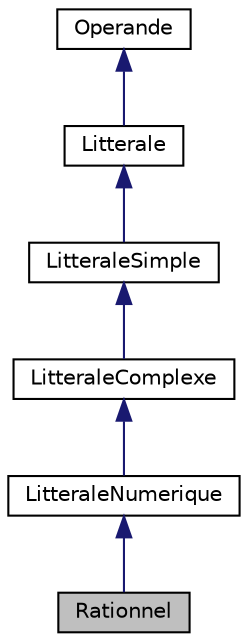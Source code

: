 digraph "Rationnel"
{
  edge [fontname="Helvetica",fontsize="10",labelfontname="Helvetica",labelfontsize="10"];
  node [fontname="Helvetica",fontsize="10",shape=record];
  Node1 [label="Rationnel",height=0.2,width=0.4,color="black", fillcolor="grey75", style="filled", fontcolor="black"];
  Node2 -> Node1 [dir="back",color="midnightblue",fontsize="10",style="solid",fontname="Helvetica"];
  Node2 [label="LitteraleNumerique",height=0.2,width=0.4,color="black", fillcolor="white", style="filled",URL="$class_litterale_numerique.html"];
  Node3 -> Node2 [dir="back",color="midnightblue",fontsize="10",style="solid",fontname="Helvetica"];
  Node3 [label="LitteraleComplexe",height=0.2,width=0.4,color="black", fillcolor="white", style="filled",URL="$class_litterale_complexe.html"];
  Node4 -> Node3 [dir="back",color="midnightblue",fontsize="10",style="solid",fontname="Helvetica"];
  Node4 [label="LitteraleSimple",height=0.2,width=0.4,color="black", fillcolor="white", style="filled",URL="$class_litterale_simple.html"];
  Node5 -> Node4 [dir="back",color="midnightblue",fontsize="10",style="solid",fontname="Helvetica"];
  Node5 [label="Litterale",height=0.2,width=0.4,color="black", fillcolor="white", style="filled",URL="$class_litterale.html"];
  Node6 -> Node5 [dir="back",color="midnightblue",fontsize="10",style="solid",fontname="Helvetica"];
  Node6 [label="Operande",height=0.2,width=0.4,color="black", fillcolor="white", style="filled",URL="$class_operande.html"];
}
